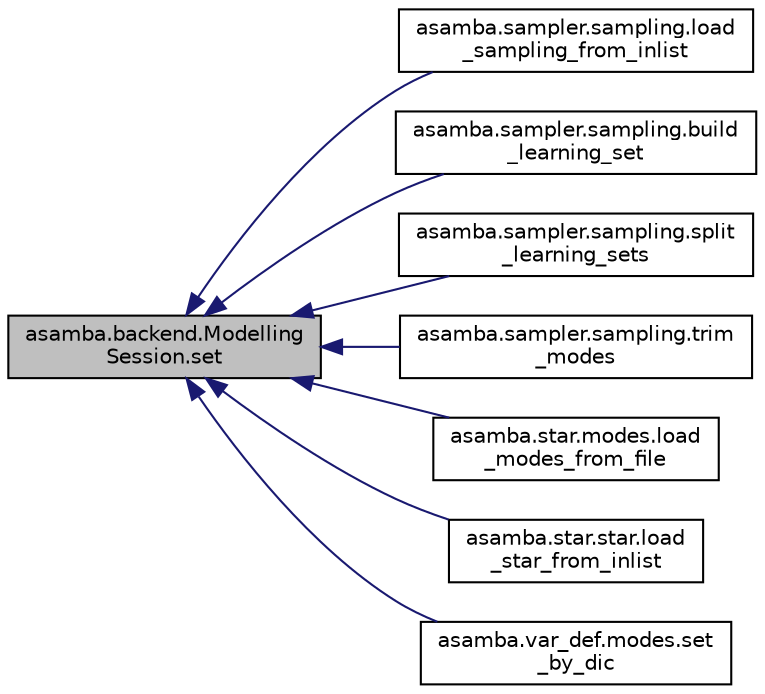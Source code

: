 digraph "asamba.backend.ModellingSession.set"
{
  edge [fontname="Helvetica",fontsize="10",labelfontname="Helvetica",labelfontsize="10"];
  node [fontname="Helvetica",fontsize="10",shape=record];
  rankdir="LR";
  Node13 [label="asamba.backend.Modelling\lSession.set",height=0.2,width=0.4,color="black", fillcolor="grey75", style="filled", fontcolor="black"];
  Node13 -> Node14 [dir="back",color="midnightblue",fontsize="10",style="solid",fontname="Helvetica"];
  Node14 [label="asamba.sampler.sampling.load\l_sampling_from_inlist",height=0.2,width=0.4,color="black", fillcolor="white", style="filled",URL="$classasamba_1_1sampler_1_1sampling.html#a55ebddb5056b66524d34341cccae5d05"];
  Node13 -> Node15 [dir="back",color="midnightblue",fontsize="10",style="solid",fontname="Helvetica"];
  Node15 [label="asamba.sampler.sampling.build\l_learning_set",height=0.2,width=0.4,color="black", fillcolor="white", style="filled",URL="$classasamba_1_1sampler_1_1sampling.html#abb689acce45526b082697abe45e2cb56",tooltip="Methods. "];
  Node13 -> Node16 [dir="back",color="midnightblue",fontsize="10",style="solid",fontname="Helvetica"];
  Node16 [label="asamba.sampler.sampling.split\l_learning_sets",height=0.2,width=0.4,color="black", fillcolor="white", style="filled",URL="$classasamba_1_1sampler_1_1sampling.html#ae0e3548d71adf58b309904e65b0e6e8c"];
  Node13 -> Node17 [dir="back",color="midnightblue",fontsize="10",style="solid",fontname="Helvetica"];
  Node17 [label="asamba.sampler.sampling.trim\l_modes",height=0.2,width=0.4,color="black", fillcolor="white", style="filled",URL="$classasamba_1_1sampler_1_1sampling.html#ad67c8918488194428f7733918a55a4a0"];
  Node13 -> Node18 [dir="back",color="midnightblue",fontsize="10",style="solid",fontname="Helvetica"];
  Node18 [label="asamba.star.modes.load\l_modes_from_file",height=0.2,width=0.4,color="black", fillcolor="white", style="filled",URL="$classasamba_1_1star_1_1modes.html#a5164b765f3ed46300e4c5a1970f2c784",tooltip="Methods. "];
  Node13 -> Node19 [dir="back",color="midnightblue",fontsize="10",style="solid",fontname="Helvetica"];
  Node19 [label="asamba.star.star.load\l_star_from_inlist",height=0.2,width=0.4,color="black", fillcolor="white", style="filled",URL="$classasamba_1_1star_1_1star.html#aec75624cd5c21ff1f0121012ccb01903",tooltip="Methods. "];
  Node13 -> Node20 [dir="back",color="midnightblue",fontsize="10",style="solid",fontname="Helvetica"];
  Node20 [label="asamba.var_def.modes.set\l_by_dic",height=0.2,width=0.4,color="black", fillcolor="white", style="filled",URL="$classasamba_1_1var__def_1_1modes.html#a2d9b87e9cdfe54142627a502476bb868"];
}
